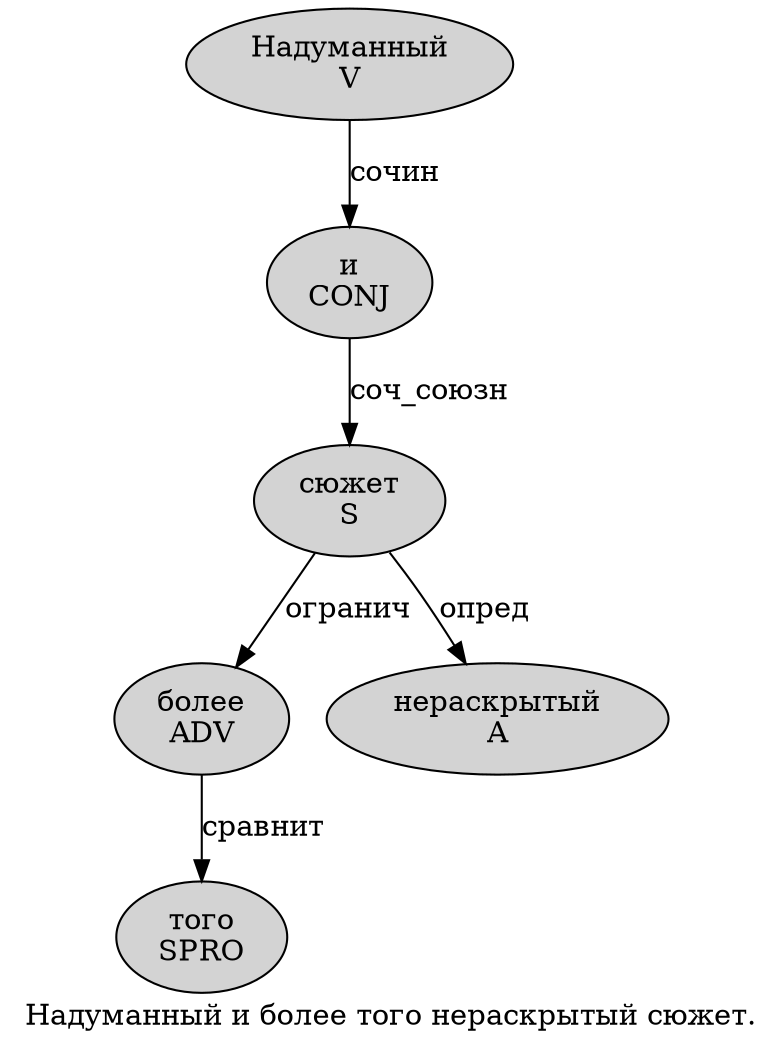 digraph SENTENCE_3097 {
	graph [label="Надуманный и более того нераскрытый сюжет."]
	node [style=filled]
		0 [label="Надуманный
V" color="" fillcolor=lightgray penwidth=1 shape=ellipse]
		1 [label="и
CONJ" color="" fillcolor=lightgray penwidth=1 shape=ellipse]
		2 [label="более
ADV" color="" fillcolor=lightgray penwidth=1 shape=ellipse]
		3 [label="того
SPRO" color="" fillcolor=lightgray penwidth=1 shape=ellipse]
		4 [label="нераскрытый
A" color="" fillcolor=lightgray penwidth=1 shape=ellipse]
		5 [label="сюжет
S" color="" fillcolor=lightgray penwidth=1 shape=ellipse]
			5 -> 2 [label="огранич"]
			5 -> 4 [label="опред"]
			0 -> 1 [label="сочин"]
			1 -> 5 [label="соч_союзн"]
			2 -> 3 [label="сравнит"]
}